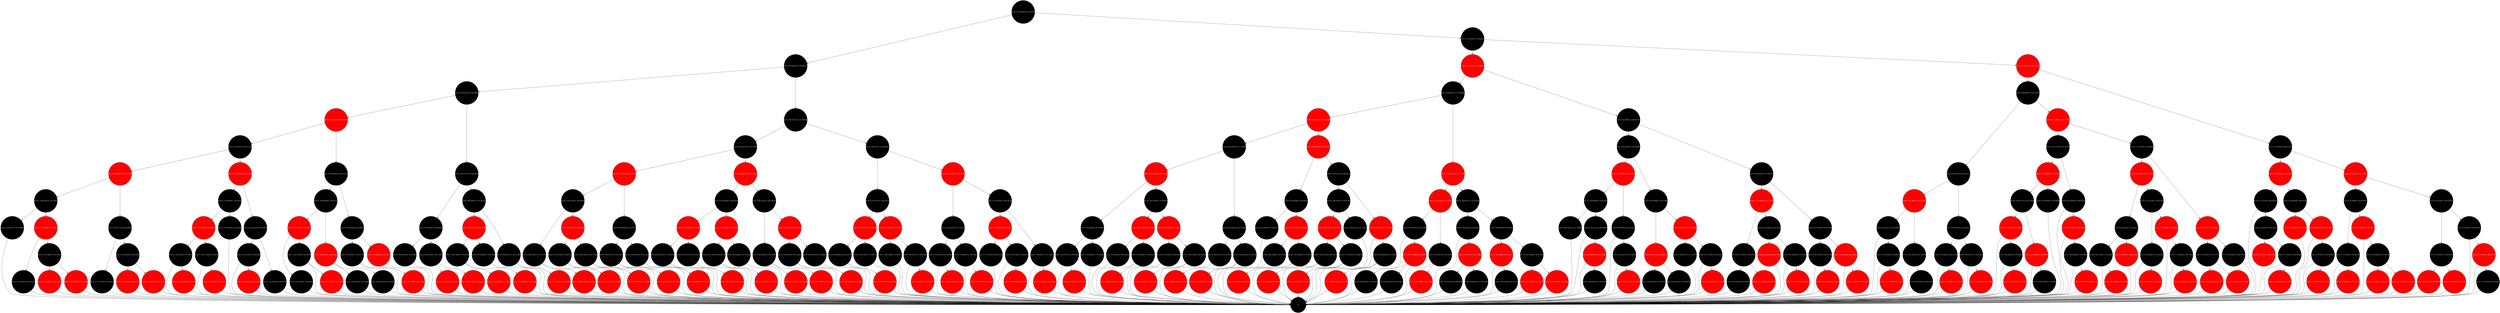 digraph G{
	node [margin=0 fontcolor=white fontsize=12 width=0.5 shape=circle style=filled]
	edge [fontcolor=grey fontsize=10]
	nil [fillcolor=black fixedsize=shape label="nil" width=2]
	40 [fillcolor=black fixedsize=shape label="id:40 x=1199.715737 y=631.496807" width=3]
	64 -> 40
	40 -> nil
	26 [fillcolor=black fixedsize=shape label="id:26 x=1198.973834 y=281.512429" width=3]
	137 -> 26
	26 -> nil
	221 [fillcolor=red fixedsize=shape label="id:221 x=1189.644389 y=185.474317" width=3]
	266 -> 221
	221 -> nil
	260 [fillcolor=red fixedsize=shape label="id:260 x=1184.145524 y=189.810056" width=3]
	266 -> 260
	260 -> nil
	266 [fillcolor=black fixedsize=shape label="id:266 x=1187.436864 y=653.524512" width=3]
	137 -> 266
	137 [fillcolor=red fixedsize=shape label="id:137 x=1193.924850 y=752.591724" width=3]
	64 -> 137
	64 [fillcolor=black fixedsize=shape label="id:64 x=1199.225412 y=52.333545" width=3]
	17 -> 64
	123 [fillcolor=black fixedsize=shape label="id:123 x=1177.673302 y=35.565119" width=3]
	3 -> 123
	123 -> nil
	71 [fillcolor=red fixedsize=shape label="id:71 x=1169.701528 y=510.823717" width=3]
	192 -> 71
	71 -> nil
	156 [fillcolor=red fixedsize=shape label="id:156 x=1158.411896 y=15.760162" width=3]
	192 -> 156
	156 -> nil
	192 [fillcolor=black fixedsize=shape label="id:192 x=1169.544082 y=608.955498" width=3]
	3 -> 192
	3 [fillcolor=black fixedsize=shape label="id:3 x=1169.741118 y=644.620699" width=3]
	17 -> 3
	17 [fillcolor=red fixedsize=shape label="id:17 x=1183.527271 y=592.391313" width=3]
	38 -> 17
	268 [fillcolor=red fixedsize=shape label="id:268 x=1150.807682 y=456.835428" width=3]
	236 -> 268
	268 -> nil
	236 [fillcolor=black fixedsize=shape label="id:236 x=1152.473499 y=772.300719" width=3]
	103 -> 236
	236 -> nil
	264 [fillcolor=red fixedsize=shape label="id:264 x=1145.198375 y=400.429316" width=3]
	205 -> 264
	264 -> nil
	205 [fillcolor=black fixedsize=shape label="id:205 x=1140.771648 y=16.056146" width=3]
	103 -> 205
	205 -> nil
	103 [fillcolor=red fixedsize=shape label="id:103 x=1148.308816 y=556.999279" width=3]
	189 -> 103
	130 [fillcolor=black fixedsize=shape label="id:130 x=1139.613584 y=68.272268" width=3]
	189 -> 130
	130 -> nil
	189 [fillcolor=black fixedsize=shape label="id:189 x=1139.856566 y=216.918379" width=3]
	81 -> 189
	256 [fillcolor=red fixedsize=shape label="id:256 x=1134.333364 y=64.948745" width=3]
	238 -> 256
	256 -> nil
	238 [fillcolor=black fixedsize=shape label="id:238 x=1133.518541 y=649.630289" width=3]
	69 -> 238
	238 -> nil
	240 [fillcolor=black fixedsize=shape label="id:240 x=1121.292416 y=180.064793" width=3]
	69 -> 240
	240 -> nil
	69 [fillcolor=black fixedsize=shape label="id:69 x=1126.321225 y=410.196454" width=3]
	81 -> 69
	81 [fillcolor=red fixedsize=shape label="id:81 x=1138.600709 y=436.010440" width=3]
	38 -> 81
	38 [fillcolor=black fixedsize=shape label="id:38 x=1154.235614 y=645.512788" width=3]
	66 -> 38
	129 [fillcolor=black fixedsize=shape label="id:129 x=1115.724891 y=369.543915" width=3]
	141 -> 129
	129 -> nil
	18 [fillcolor=red fixedsize=shape label="id:18 x=1107.753435 y=600.700052" width=3]
	219 -> 18
	18 -> nil
	219 [fillcolor=black fixedsize=shape label="id:219 x=1100.725905 y=683.567486" width=3]
	141 -> 219
	219 -> nil
	141 [fillcolor=red fixedsize=shape label="id:141 x=1111.111161 y=412.297614" width=3]
	234 -> 141
	251 [fillcolor=black fixedsize=shape label="id:251 x=1094.445347 y=41.832827" width=3]
	127 -> 251
	251 -> nil
	30 [fillcolor=black fixedsize=shape label="id:30 x=1084.942529 y=279.128038" width=3]
	127 -> 30
	30 -> nil
	127 [fillcolor=red fixedsize=shape label="id:127 x=1088.907434 y=260.043244" width=3]
	234 -> 127
	234 [fillcolor=black fixedsize=shape label="id:234 x=1094.586038 y=199.511551" width=3]
	15 -> 234
	228 [fillcolor=red fixedsize=shape label="id:228 x=1081.338667 y=229.023462" width=3]
	204 -> 228
	228 -> nil
	204 [fillcolor=black fixedsize=shape label="id:204 x=1076.643417 y=393.911276" width=3]
	25 -> 204
	204 -> nil
	258 [fillcolor=red fixedsize=shape label="id:258 x=1070.696041 y=206.285511" width=3]
	25 -> 258
	258 -> nil
	25 [fillcolor=black fixedsize=shape label="id:25 x=1076.534699 y=253.542837" width=3]
	15 -> 25
	15 [fillcolor=black fixedsize=shape label="id:15 x=1082.866023 y=485.051343" width=3]
	66 -> 15
	66 [fillcolor=red fixedsize=shape label="id:66 x=1118.256176 y=764.204617" width=3]
	19 -> 66
	60 [fillcolor=black fixedsize=shape label="id:60 x=1060.639430 y=169.594837" width=3]
	24 -> 60
	60 -> nil
	91 [fillcolor=red fixedsize=shape label="id:91 x=1047.813767 y=349.634212" width=3]
	143 -> 91
	91 -> nil
	54 [fillcolor=red fixedsize=shape label="id:54 x=1039.771036 y=298.435130" width=3]
	143 -> 54
	54 -> nil
	143 [fillcolor=black fixedsize=shape label="id:143 x=1043.937085 y=687.156942" width=3]
	24 -> 143
	24 [fillcolor=black fixedsize=shape label="id:24 x=1055.422565 y=208.640816" width=3]
	20 -> 24
	102 [fillcolor=red fixedsize=shape label="id:102 x=1030.848076 y=12.404622" width=3]
	244 -> 102
	102 -> nil
	243 [fillcolor=red fixedsize=shape label="id:243 x=1018.592219 y=140.038050" width=3]
	244 -> 243
	243 -> nil
	244 [fillcolor=black fixedsize=shape label="id:244 x=1024.790963 y=708.295946" width=3]
	16 -> 244
	206 [fillcolor=black fixedsize=shape label="id:206 x=997.869396 y=516.613468" width=3]
	16 -> 206
	206 -> nil
	16 [fillcolor=red fixedsize=shape label="id:16 x=1008.421739 y=592.567183" width=3]
	80 -> 16
	113 [fillcolor=red fixedsize=shape label="id:113 x=989.511272 y=56.416076" width=3]
	75 -> 113
	113 -> nil
	75 [fillcolor=black fixedsize=shape label="id:75 x=989.812512 y=284.134408" width=3]
	80 -> 75
	75 -> nil
	80 [fillcolor=black fixedsize=shape label="id:80 x=990.069310 y=735.929197" width=3]
	20 -> 80
	20 [fillcolor=black fixedsize=shape label="id:20 x=1037.213797 y=446.395846" width=3]
	19 -> 20
	19 [fillcolor=black fixedsize=shape label="id:19 x=1064.422294 y=523.588826" width=3]
	6 -> 19
	78 [fillcolor=red fixedsize=shape label="id:78 x=986.914182 y=288.406847" width=3]
	237 -> 78
	78 -> nil
	271 [fillcolor=red fixedsize=shape label="id:271 x=984.105700 y=23.098383" width=3]
	237 -> 271
	271 -> nil
	237 [fillcolor=black fixedsize=shape label="id:237 x=986.331917 y=721.773954" width=3]
	106 -> 237
	257 [fillcolor=red fixedsize=shape label="id:257 x=974.791923 y=122.340258" width=3]
	252 -> 257
	257 -> nil
	252 [fillcolor=black fixedsize=shape label="id:252 x=975.187848 y=186.857102" width=3]
	133 -> 252
	252 -> nil
	270 [fillcolor=red fixedsize=shape label="id:270 x=966.571872 y=789.715014" width=3]
	150 -> 270
	270 -> nil
	150 [fillcolor=black fixedsize=shape label="id:150 x=968.238552 y=450.754039" width=3]
	133 -> 150
	150 -> nil
	133 [fillcolor=red fixedsize=shape label="id:133 x=971.393431 y=436.661599" width=3]
	106 -> 133
	106 [fillcolor=black fixedsize=shape label="id:106 x=979.414632 y=458.936792" width=3]
	111 -> 106
	254 [fillcolor=red fixedsize=shape label="id:254 x=961.248665 y=784.365249" width=3]
	247 -> 254
	254 -> nil
	247 [fillcolor=black fixedsize=shape label="id:247 x=959.547578 y=167.091437" width=3]
	139 -> 247
	247 -> nil
	136 [fillcolor=black fixedsize=shape label="id:136 x=954.026583 y=276.512198" width=3]
	139 -> 136
	136 -> nil
	139 [fillcolor=black fixedsize=shape label="id:139 x=958.468086 y=475.235703" width=3]
	111 -> 139
	111 [fillcolor=red fixedsize=shape label="id:111 x=965.236772 y=155.012029" width=3]
	115 -> 111
	275 [fillcolor=red fixedsize=shape label="id:275 x=949.054345 y=344.921464" width=3]
	249 -> 275
	275 -> nil
	249 [fillcolor=black fixedsize=shape label="id:249 x=924.661129 y=734.805535" width=3]
	210 -> 249
	249 -> nil
	209 [fillcolor=black fixedsize=shape label="id:209 x=915.219736 y=192.453315" width=3]
	210 -> 209
	209 -> nil
	210 [fillcolor=red fixedsize=shape label="id:210 x=923.330094 y=177.456598" width=3]
	121 -> 210
	267 [fillcolor=red fixedsize=shape label="id:267 x=901.672101 y=102.366172" width=3]
	214 -> 267
	267 -> nil
	214 [fillcolor=black fixedsize=shape label="id:214 x=901.340766 y=98.952197" width=3]
	211 -> 214
	214 -> nil
	56 [fillcolor=black fixedsize=shape label="id:56 x=900.022684 y=557.523409" width=3]
	211 -> 56
	56 -> nil
	211 [fillcolor=red fixedsize=shape label="id:211 x=900.407083 y=321.924399" width=3]
	121 -> 211
	121 [fillcolor=black fixedsize=shape label="id:121 x=914.942402 y=426.478643" width=3]
	7 -> 121
	87 [fillcolor=red fixedsize=shape label="id:87 x=896.617418 y=647.602208" width=3]
	125 -> 87
	87 -> nil
	233 [fillcolor=red fixedsize=shape label="id:233 x=888.732961 y=333.604318" width=3]
	125 -> 233
	233 -> nil
	125 [fillcolor=black fixedsize=shape label="id:125 x=892.299581 y=272.304977" width=3]
	61 -> 125
	279 [fillcolor=red fixedsize=shape label="id:279 x=877.291962 y=738.836742" width=3]
	41 -> 279
	279 -> nil
	41 [fillcolor=black fixedsize=shape label="id:41 x=878.192046 y=427.621252" width=3]
	151 -> 41
	41 -> nil
	183 [fillcolor=black fixedsize=shape label="id:183 x=868.505554 y=61.808493" width=3]
	151 -> 183
	183 -> nil
	151 [fillcolor=red fixedsize=shape label="id:151 x=874.613493 y=53.451344" width=3]
	61 -> 151
	61 [fillcolor=black fixedsize=shape label="id:61 x=884.123027 y=186.340607" width=3]
	7 -> 61
	7 [fillcolor=red fixedsize=shape label="id:7 x=898.082903 y=632.063649" width=3]
	115 -> 7
	115 [fillcolor=black fixedsize=shape label="id:115 x=949.765709 y=750.120554" width=3]
	31 -> 115
	201 [fillcolor=red fixedsize=shape label="id:201 x=846.887631 y=162.564938" width=3]
	32 -> 201
	201 -> nil
	32 [fillcolor=black fixedsize=shape label="id:32 x=846.664692 y=234.423575" width=3]
	36 -> 32
	32 -> nil
	29 [fillcolor=black fixedsize=shape label="id:29 x=834.570050 y=17.243772" width=3]
	36 -> 29
	29 -> nil
	36 [fillcolor=red fixedsize=shape label="id:36 x=844.796344 y=334.258149" width=3]
	48 -> 36
	67 [fillcolor=black fixedsize=shape label="id:67 x=828.476269 y=6.154601" width=3]
	108 -> 67
	67 -> nil
	2 [fillcolor=red fixedsize=shape label="id:2 x=800.407475 y=440.589979" width=3]
	52 -> 2
	2 -> nil
	52 [fillcolor=black fixedsize=shape label="id:52 x=789.927145 y=188.093402" width=3]
	108 -> 52
	52 -> nil
	108 [fillcolor=red fixedsize=shape label="id:108 x=823.485460 y=255.508872" width=3]
	48 -> 108
	48 [fillcolor=black fixedsize=shape label="id:48 x=833.755373 y=182.621870" width=3]
	8 -> 48
	146 [fillcolor=red fixedsize=shape label="id:146 x=788.673196 y=521.038500" width=3]
	59 -> 146
	146 -> nil
	59 [fillcolor=black fixedsize=shape label="id:59 x=784.440785 y=611.805942" width=3]
	73 -> 59
	59 -> nil
	90 [fillcolor=red fixedsize=shape label="id:90 x=778.796079 y=573.040633" width=3]
	89 -> 90
	90 -> nil
	89 [fillcolor=black fixedsize=shape label="id:89 x=776.946034 y=448.976469" width=3]
	73 -> 89
	89 -> nil
	73 [fillcolor=black fixedsize=shape label="id:73 x=782.618189 y=211.723318" width=3]
	72 -> 73
	131 [fillcolor=black fixedsize=shape label="id:131 x=772.734470 y=698.070253" width=3]
	21 -> 131
	131 -> nil
	135 [fillcolor=red fixedsize=shape label="id:135 x=756.664770 y=648.642051" width=3]
	154 -> 135
	135 -> nil
	154 [fillcolor=black fixedsize=shape label="id:154 x=764.471464 y=756.967013" width=3]
	21 -> 154
	154 -> nil
	21 [fillcolor=red fixedsize=shape label="id:21 x=771.203687 y=148.959551" width=3]
	27 -> 21
	42 [fillcolor=red fixedsize=shape label="id:42 x=750.766821 y=178.095311" width=3]
	28 -> 42
	42 -> nil
	28 [fillcolor=black fixedsize=shape label="id:28 x=746.952611 y=23.178473" width=3]
	27 -> 28
	28 -> nil
	27 [fillcolor=black fixedsize=shape label="id:27 x=755.426008 y=362.793024" width=3]
	72 -> 27
	72 [fillcolor=red fixedsize=shape label="id:72 x=776.204913 y=146.770163" width=3]
	8 -> 72
	8 [fillcolor=black fixedsize=shape label="id:8 x=788.752797 y=229.692933" width=3]
	31 -> 8
	31 [fillcolor=black fixedsize=shape label="id:31 x=862.877235 y=314.589995" width=3]
	6 -> 31
	6 [fillcolor=black fixedsize=shape label="id:6 x=988.820282 y=265.602431" width=3]
	134 -> 6
	140 [fillcolor=red fixedsize=shape label="id:140 x=731.419938 y=512.833795" width=3]
	22 -> 140
	140 -> nil
	22 [fillcolor=black fixedsize=shape label="id:22 x=736.576375 y=108.303646" width=3]
	97 -> 22
	22 -> nil
	47 [fillcolor=black fixedsize=shape label="id:47 x=718.029305 y=152.519661" width=3]
	97 -> 47
	47 -> nil
	97 [fillcolor=black fixedsize=shape label="id:97 x=729.218849 y=232.726859" width=3]
	43 -> 97
	132 [fillcolor=black fixedsize=shape label="id:132 x=702.120876 y=665.224126" width=3]
	144 -> 132
	132 -> nil
	194 [fillcolor=red fixedsize=shape label="id:194 x=680.252082 y=33.799664" width=3]
	34 -> 194
	194 -> nil
	34 [fillcolor=black fixedsize=shape label="id:34 x=681.268540 y=799.597118" width=3]
	144 -> 34
	34 -> nil
	144 [fillcolor=red fixedsize=shape label="id:144 x=696.778060 y=269.368268" width=3]
	118 -> 144
	138 [fillcolor=black fixedsize=shape label="id:138 x=657.264663 y=290.954455" width=3]
	191 -> 138
	138 -> nil
	208 [fillcolor=red fixedsize=shape label="id:208 x=655.307682 y=118.574474" width=3]
	107 -> 208
	208 -> nil
	107 [fillcolor=black fixedsize=shape label="id:107 x=654.153325 y=669.498108" width=3]
	191 -> 107
	107 -> nil
	191 [fillcolor=red fixedsize=shape label="id:191 x=656.159456 y=121.326713" width=3]
	118 -> 191
	118 [fillcolor=black fixedsize=shape label="id:118 x=676.330380 y=376.266327" width=3]
	43 -> 118
	43 [fillcolor=red fixedsize=shape label="id:43 x=713.383829 y=204.767554" width=3]
	23 -> 43
	46 [fillcolor=black fixedsize=shape label="id:46 x=649.410675 y=571.474075" width=3]
	109 -> 46
	46 -> nil
	126 [fillcolor=red fixedsize=shape label="id:126 x=642.853170 y=303.145035" width=3]
	215 -> 126
	126 -> nil
	93 [fillcolor=red fixedsize=shape label="id:93 x=632.682266 y=464.775966" width=3]
	215 -> 93
	93 -> nil
	215 [fillcolor=black fixedsize=shape label="id:215 x=638.155229 y=47.251169" width=3]
	109 -> 215
	109 [fillcolor=black fixedsize=shape label="id:109 x=646.602225 y=89.756876" width=3]
	23 -> 109
	23 [fillcolor=black fixedsize=shape label="id:23 x=652.830505 y=57.778958" width=3]
	39 -> 23
	152 [fillcolor=black fixedsize=shape label="id:152 x=621.836275 y=756.423317" width=3]
	145 -> 152
	152 -> nil
	186 [fillcolor=black fixedsize=shape label="id:186 x=608.156849 y=703.974954" width=3]
	155 -> 186
	186 -> nil
	164 [fillcolor=red fixedsize=shape label="id:164 x=594.388972 y=619.583231" width=3]
	190 -> 164
	164 -> nil
	190 [fillcolor=black fixedsize=shape label="id:190 x=594.326259 y=52.128152" width=3]
	155 -> 190
	190 -> nil
	155 [fillcolor=red fixedsize=shape label="id:155 x=598.711141 y=112.593447" width=3]
	145 -> 155
	145 [fillcolor=black fixedsize=shape label="id:145 x=610.004699 y=365.285675" width=3]
	53 -> 145
	161 [fillcolor=red fixedsize=shape label="id:161 x=582.768017 y=459.882037" width=3]
	169 -> 161
	161 -> nil
	169 [fillcolor=black fixedsize=shape label="id:169 x=582.921284 y=885.729739" width=3]
	263 -> 169
	169 -> nil
	174 [fillcolor=red fixedsize=shape label="id:174 x=569.092381 y=558.236019" width=3]
	203 -> 174
	174 -> nil
	203 [fillcolor=black fixedsize=shape label="id:203 x=572.637842 y=412.688743" width=3]
	263 -> 203
	203 -> nil
	263 [fillcolor=red fixedsize=shape label="id:263 x=580.671530 y=256.360481" width=3]
	142 -> 263
	261 [fillcolor=black fixedsize=shape label="id:261 x=565.552078 y=537.178438" width=3]
	142 -> 261
	261 -> nil
	142 [fillcolor=black fixedsize=shape label="id:142 x=568.336433 y=705.677921" width=3]
	226 -> 142
	171 [fillcolor=red fixedsize=shape label="id:171 x=556.217799 y=635.327233" width=3]
	269 -> 171
	171 -> nil
	269 [fillcolor=black fixedsize=shape label="id:269 x=554.095524 y=437.153639" width=3]
	277 -> 269
	269 -> nil
	277 [fillcolor=red fixedsize=shape label="id:277 x=556.449775 y=130.165332" width=3]
	226 -> 277
	277 -> nil
	226 [fillcolor=black fixedsize=shape label="id:226 x=565.131392 y=289.164111" width=3]
	53 -> 226
	53 [fillcolor=red fixedsize=shape label="id:53 x=588.410501 y=232.747545" width=3]
	39 -> 53
	39 [fillcolor=red fixedsize=shape label="id:39 x=628.895454 y=604.905419" width=3]
	92 -> 39
	160 [fillcolor=black fixedsize=shape label="id:160 x=548.059645 y=767.026155" width=3]
	153 -> 160
	160 -> nil
	4 [fillcolor=black fixedsize=shape label="id:4 x=540.654339 y=591.144380" width=3]
	153 -> 4
	4 -> nil
	153 [fillcolor=red fixedsize=shape label="id:153 x=541.149948 y=401.638621" width=3]
	158 -> 153
	158 [fillcolor=black fixedsize=shape label="id:158 x=537.879153 y=303.719868" width=3]
	259 -> 158
	158 -> nil
	177 [fillcolor=red fixedsize=shape label="id:177 x=522.595999 y=824.326900" width=3]
	207 -> 177
	177 -> nil
	207 [fillcolor=black fixedsize=shape label="id:207 x=524.356770 y=394.746306" width=3]
	259 -> 207
	207 -> nil
	259 [fillcolor=red fixedsize=shape label="id:259 x=525.130444 y=244.127205" width=3]
	105 -> 259
	262 [fillcolor=black fixedsize=shape label="id:262 x=503.184439 y=408.595385" width=3]
	227 -> 262
	262 -> nil
	188 [fillcolor=black fixedsize=shape label="id:188 x=499.045254 y=125.164551" width=3]
	227 -> 188
	188 -> nil
	227 [fillcolor=red fixedsize=shape label="id:227 x=500.163797 y=20.130809" width=3]
	218 -> 227
	218 [fillcolor=black fixedsize=shape label="id:218 x=504.639519 y=82.812955" width=3]
	82 -> 218
	218 -> nil
	246 [fillcolor=black fixedsize=shape label="id:246 x=491.672261 y=521.971869" width=3]
	117 -> 246
	246 -> nil
	117 [fillcolor=red fixedsize=shape label="id:117 x=493.497980 y=322.301173" width=3]
	124 -> 117
	117 -> nil
	76 [fillcolor=red fixedsize=shape label="id:76 x=486.236492 y=433.386327" width=3]
	173 -> 76
	76 -> nil
	223 [fillcolor=red fixedsize=shape label="id:223 x=484.574288 y=41.224541" width=3]
	173 -> 223
	223 -> nil
	173 [fillcolor=black fixedsize=shape label="id:173 x=485.789858 y=583.134917" width=3]
	124 -> 173
	124 [fillcolor=black fixedsize=shape label="id:124 x=486.465298 y=506.630329" width=3]
	82 -> 124
	82 [fillcolor=black fixedsize=shape label="id:82 x=494.557571 y=105.444264" width=3]
	105 -> 82
	105 [fillcolor=red fixedsize=shape label="id:105 x=521.668756 y=779.197456" width=3]
	92 -> 105
	92 [fillcolor=black fixedsize=shape label="id:92 x=550.666221 y=775.484464" width=3]
	198 -> 92
	63 [fillcolor=black fixedsize=shape label="id:63 x=480.376814 y=237.383068" width=3]
	112 -> 63
	63 -> nil
	199 [fillcolor=black fixedsize=shape label="id:199 x=460.676873 y=194.294440" width=3]
	241 -> 199
	199 -> nil
	241 [fillcolor=red fixedsize=shape label="id:241 x=466.585720 y=527.294465" width=3]
	248 -> 241
	241 -> nil
	248 [fillcolor=black fixedsize=shape label="id:248 x=475.521325 y=663.056198" width=3]
	112 -> 248
	248 -> nil
	112 [fillcolor=black fixedsize=shape label="id:112 x=476.969395 y=528.042030" width=3]
	148 -> 112
	224 [fillcolor=red fixedsize=shape label="id:224 x=456.135154 y=461.474658" width=3]
	193 -> 224
	224 -> nil
	193 [fillcolor=black fixedsize=shape label="id:193 x=452.212138 y=644.526391" width=3]
	44 -> 193
	193 -> nil
	44 [fillcolor=black fixedsize=shape label="id:44 x=450.688048 y=300.553043" width=3]
	148 -> 44
	44 -> nil
	148 [fillcolor=red fixedsize=shape label="id:148 x=456.363311 y=458.707455" width=3]
	49 -> 148
	57 [fillcolor=black fixedsize=shape label="id:57 x=437.946376 y=790.157181" width=3]
	94 -> 57
	57 -> nil
	74 [fillcolor=black fixedsize=shape label="id:74 x=429.047362 y=752.569318" width=3]
	94 -> 74
	74 -> nil
	94 [fillcolor=red fixedsize=shape label="id:94 x=430.903242 y=616.920712" width=3]
	181 -> 94
	101 [fillcolor=black fixedsize=shape label="id:101 x=420.354511 y=115.530707" width=3]
	168 -> 101
	101 -> nil
	180 [fillcolor=red fixedsize=shape label="id:180 x=417.158733 y=468.170604" width=3]
	280 -> 180
	180 -> nil
	280 [fillcolor=black fixedsize=shape label="id:280 x=417.551644 y=240.570511" width=3]
	168 -> 280
	280 -> nil
	168 [fillcolor=red fixedsize=shape label="id:168 x=418.705625 y=693.013066" width=3]
	181 -> 168
	181 [fillcolor=black fixedsize=shape label="id:181 x=425.918956 y=611.519984" width=3]
	49 -> 181
	49 [fillcolor=black fixedsize=shape label="id:49 x=440.390057 y=580.398598" width=3]
	5 -> 49
	195 [fillcolor=black fixedsize=shape label="id:195 x=413.043636 y=616.978635" width=3]
	70 -> 195
	195 -> nil
	200 [fillcolor=red fixedsize=shape label="id:200 x=380.480388 y=264.565038" width=3]
	70 -> 200
	200 -> nil
	70 [fillcolor=black fixedsize=shape label="id:70 x=407.795439 y=106.925140" width=3]
	86 -> 70
	162 [fillcolor=red fixedsize=shape label="id:162 x=368.022349 y=846.550896" width=3]
	202 -> 162
	162 -> nil
	212 [fillcolor=red fixedsize=shape label="id:212 x=365.344497 y=420.086015" width=3]
	235 -> 212
	212 -> nil
	235 [fillcolor=black fixedsize=shape label="id:235 x=367.025582 y=787.261640" width=3]
	202 -> 235
	235 -> nil
	202 [fillcolor=black fixedsize=shape label="id:202 x=367.328965 y=204.131025" width=3]
	86 -> 202
	86 [fillcolor=red fixedsize=shape label="id:86 x=377.276806 y=235.217311" width=3]
	79 -> 86
	179 [fillcolor=red fixedsize=shape label="id:179 x=353.941478 y=518.935444" width=3]
	50 -> 179
	179 -> nil
	50 [fillcolor=black fixedsize=shape label="id:50 x=356.763768 y=238.397796" width=3]
	104 -> 50
	50 -> nil
	182 [fillcolor=red fixedsize=shape label="id:182 x=353.460099 y=334.950415" width=3]
	232 -> 182
	182 -> nil
	232 [fillcolor=red fixedsize=shape label="id:232 x=343.521065 y=235.685420" width=3]
	104 -> 232
	232 -> nil
	104 [fillcolor=black fixedsize=shape label="id:104 x=353.753959 y=572.391388" width=3]
	79 -> 104
	79 [fillcolor=black fixedsize=shape label="id:79 x=364.802327 y=87.953785" width=3]
	5 -> 79
	5 [fillcolor=black fixedsize=shape label="id:5 x=414.696857 y=608.542787" width=3]
	198 -> 5
	198 [fillcolor=red fixedsize=shape label="id:198 x=482.737837 y=545.295408" width=3]
	51 -> 198
	175 [fillcolor=red fixedsize=shape label="id:175 x=333.848656 y=474.071025" width=3]
	65 -> 175
	175 -> nil
	65 [fillcolor=black fixedsize=shape label="id:65 x=333.193548 y=784.649251" width=3]
	62 -> 65
	65 -> nil
	62 [fillcolor=black fixedsize=shape label="id:62 x=332.873377 y=416.200025" width=3]
	84 -> 62
	62 -> nil
	197 [fillcolor=black fixedsize=shape label="id:197 x=321.843038 y=788.575595" width=3]
	157 -> 197
	197 -> nil
	157 [fillcolor=black fixedsize=shape label="id:157 x=321.321255 y=631.227062" width=3]
	84 -> 157
	157 -> nil
	84 [fillcolor=red fixedsize=shape label="id:84 x=325.116319 y=270.942475" width=3]
	45 -> 84
	225 [fillcolor=red fixedsize=shape label="id:225 x=307.803865 y=339.565719" width=3]
	122 -> 225
	225 -> nil
	122 [fillcolor=black fixedsize=shape label="id:122 x=307.634636 y=450.115433" width=3]
	77 -> 122
	122 -> nil
	163 [fillcolor=red fixedsize=shape label="id:163 x=299.555116 y=698.560998" width=3]
	99 -> 163
	163 -> nil
	99 [fillcolor=black fixedsize=shape label="id:99 x=305.907051 y=392.439229" width=3]
	77 -> 99
	99 -> nil
	77 [fillcolor=black fixedsize=shape label="id:77 x=306.323825 y=203.624133" width=3]
	45 -> 77
	45 [fillcolor=black fixedsize=shape label="id:45 x=308.181032 y=648.716178" width=3]
	35 -> 45
	166 [fillcolor=red fixedsize=shape label="id:166 x=279.188712 y=723.755772" width=3]
	272 -> 166
	166 -> nil
	272 [fillcolor=black fixedsize=shape label="id:272 x=284.528008 y=320.668095" width=3]
	250 -> 272
	272 -> nil
	250 [fillcolor=red fixedsize=shape label="id:250 x=272.671029 y=150.781604" width=3]
	196 -> 250
	250 -> nil
	276 [fillcolor=black fixedsize=shape label="id:276 x=266.194285 y=73.013824" width=3]
	265 -> 276
	276 -> nil
	265 [fillcolor=red fixedsize=shape label="id:265 x=262.140060 y=140.194705" width=3]
	196 -> 265
	265 -> nil
	196 [fillcolor=black fixedsize=shape label="id:196 x=268.213716 y=476.378086" width=3]
	98 -> 196
	245 [fillcolor=black fixedsize=shape label="id:245 x=256.382085 y=720.606824" width=3]
	98 -> 245
	245 -> nil
	98 [fillcolor=red fixedsize=shape label="id:98 x=259.574904 y=52.919328" width=3]
	110 -> 98
	278 [fillcolor=red fixedsize=shape label="id:278 x=207.420986 y=498.932163" width=3]
	217 -> 278
	278 -> nil
	217 [fillcolor=black fixedsize=shape label="id:217 x=208.644963 y=765.405450" width=3]
	120 -> 217
	217 -> nil
	120 [fillcolor=red fixedsize=shape label="id:120 x=237.405100 y=480.746698" width=3]
	253 -> 120
	120 -> nil
	253 [fillcolor=black fixedsize=shape label="id:253 x=243.580456 y=629.067563" width=3]
	110 -> 253
	253 -> nil
	110 [fillcolor=black fixedsize=shape label="id:110 x=255.112438 y=753.017108" width=3]
	96 -> 110
	165 [fillcolor=red fixedsize=shape label="id:165 x=201.412885 y=505.165525" width=3]
	239 -> 165
	165 -> nil
	239 [fillcolor=black fixedsize=shape label="id:239 x=201.194437 y=0.014562" width=3]
	85 -> 239
	239 -> nil
	273 [fillcolor=red fixedsize=shape label="id:273 x=196.355471 y=880.904709" width=3]
	85 -> 273
	273 -> nil
	85 [fillcolor=black fixedsize=shape label="id:85 x=200.224013 y=1.002514" width=3]
	83 -> 85
	216 [fillcolor=red fixedsize=shape label="id:216 x=190.937848 y=1045.899016" width=3]
	10 -> 216
	216 -> nil
	10 [fillcolor=black fixedsize=shape label="id:10 x=186.559970 y=378.807266" width=3]
	100 -> 10
	10 -> nil
	274 [fillcolor=red fixedsize=shape label="id:274 x=176.864516 y=1062.667239" width=3]
	178 -> 274
	274 -> nil
	178 [fillcolor=black fixedsize=shape label="id:178 x=175.729024 y=684.732847" width=3]
	14 -> 178
	178 -> nil
	14 [fillcolor=red fixedsize=shape label="id:14 x=177.699201 y=142.468746" width=3]
	100 -> 14
	14 -> nil
	100 [fillcolor=black fixedsize=shape label="id:100 x=181.210189 y=426.457143" width=3]
	83 -> 100
	83 [fillcolor=red fixedsize=shape label="id:83 x=190.943903 y=792.714186" width=3]
	176 -> 83
	119 [fillcolor=red fixedsize=shape label="id:119 x=170.656766 y=1554.295777" width=3]
	229 -> 119
	119 -> nil
	1 [fillcolor=red fixedsize=shape label="id:1 x=163.373218 y=497.849962" width=3]
	229 -> 1
	1 -> nil
	229 [fillcolor=black fixedsize=shape label="id:229 x=167.383297 y=1573.037509" width=3]
	13 -> 229
	172 [fillcolor=black fixedsize=shape label="id:172 x=159.268355 y=505.789317" width=3]
	13 -> 172
	172 -> nil
	13 [fillcolor=red fixedsize=shape label="id:13 x=160.736635 y=380.558743" width=3]
	176 -> 13
	176 [fillcolor=black fixedsize=shape label="id:176 x=171.837269 y=729.228883" width=3]
	96 -> 176
	96 [fillcolor=red fixedsize=shape label="id:96 x=207.298031 y=367.714792" width=3]
	35 -> 96
	35 [fillcolor=black fixedsize=shape label="id:35 x=289.056674 y=641.423059" width=3]
	11 -> 35
	231 [fillcolor=red fixedsize=shape label="id:231 x=131.773230 y=1559.704245" width=3]
	88 -> 231
	231 -> nil
	149 [fillcolor=red fixedsize=shape label="id:149 x=113.790559 y=1146.792546" width=3]
	95 -> 149
	149 -> nil
	95 [fillcolor=black fixedsize=shape label="id:95 x=117.196270 y=404.365899" width=3]
	88 -> 95
	95 -> nil
	88 [fillcolor=black fixedsize=shape label="id:88 x=121.045425 y=158.192257" width=3]
	58 -> 88
	58 [fillcolor=black fixedsize=shape label="id:58 x=111.791128 y=665.638679" width=3]
	159 -> 58
	58 -> nil
	147 [fillcolor=red fixedsize=shape label="id:147 x=103.944780 y=1167.617848" width=3]
	242 -> 147
	147 -> nil
	128 [fillcolor=red fixedsize=shape label="id:128 x=88.976011 y=1260.287978" width=3]
	9 -> 128
	128 -> nil
	9 [fillcolor=black fixedsize=shape label="id:9 x=78.799721 y=418.299264" width=3]
	230 -> 9
	9 -> nil
	230 [fillcolor=red fixedsize=shape label="id:230 x=94.831923 y=1204.182024" width=3]
	242 -> 230
	230 -> nil
	242 [fillcolor=black fixedsize=shape label="id:242 x=100.608786 y=985.977531" width=3]
	159 -> 242
	159 [fillcolor=red fixedsize=shape label="id:159 x=104.645939 y=1150.191188" width=3]
	37 -> 159
	114 [fillcolor=red fixedsize=shape label="id:114 x=75.465297 y=1177.106079" width=3]
	167 -> 114
	114 -> nil
	167 [fillcolor=black fixedsize=shape label="id:167 x=73.978642 y=623.687295" width=3]
	55 -> 167
	167 -> nil
	222 [fillcolor=red fixedsize=shape label="id:222 x=56.376000 y=1106.255338" width=3]
	170 -> 222
	222 -> nil
	185 [fillcolor=red fixedsize=shape label="id:185 x=53.522005 y=984.885015" width=3]
	170 -> 185
	185 -> nil
	170 [fillcolor=black fixedsize=shape label="id:170 x=53.829420 y=631.699719" width=3]
	116 -> 170
	116 [fillcolor=red fixedsize=shape label="id:116 x=59.916402 y=1363.765727" width=3]
	55 -> 116
	116 -> nil
	55 [fillcolor=black fixedsize=shape label="id:55 x=61.498401 y=243.875769" width=3]
	68 -> 55
	255 [fillcolor=red fixedsize=shape label="id:255 x=34.316979 y=1456.084748" width=3]
	187 -> 255
	255 -> nil
	220 [fillcolor=red fixedsize=shape label="id:220 x=20.686308 y=1174.710527" width=3]
	187 -> 220
	220 -> nil
	187 [fillcolor=black fixedsize=shape label="id:187 x=25.659015 y=1238.587181" width=3]
	33 -> 187
	213 [fillcolor=black fixedsize=shape label="id:213 x=7.683144 y=433.748367" width=3]
	184 -> 213
	213 -> nil
	184 [fillcolor=red fixedsize=shape label="id:184 x=7.657604 y=596.831533" width=3]
	12 -> 184
	184 -> nil
	12 [fillcolor=black fixedsize=shape label="id:12 x=8.429877 y=238.396083" width=3]
	33 -> 12
	12 -> nil
	33 [fillcolor=black fixedsize=shape label="id:33 x=20.079560 y=536.241994" width=3]
	68 -> 33
	68 [fillcolor=red fixedsize=shape label="id:68 x=36.460505 y=552.798683" width=3]
	37 -> 68
	37 [fillcolor=black fixedsize=shape label="id:37 x=76.148646 y=598.527228" width=3]
	11 -> 37
	11 [fillcolor=red fixedsize=shape label="id:11 x=145.623544 y=48.271691" width=3]
	51 -> 11
	51 [fillcolor=black fixedsize=shape label="id:51 x=337.839807 y=35.932992" width=3]
	134 -> 51
	134 [fillcolor=black fixedsize=shape label="id:134 x=746.345960 y=275.164300" width=3]
}